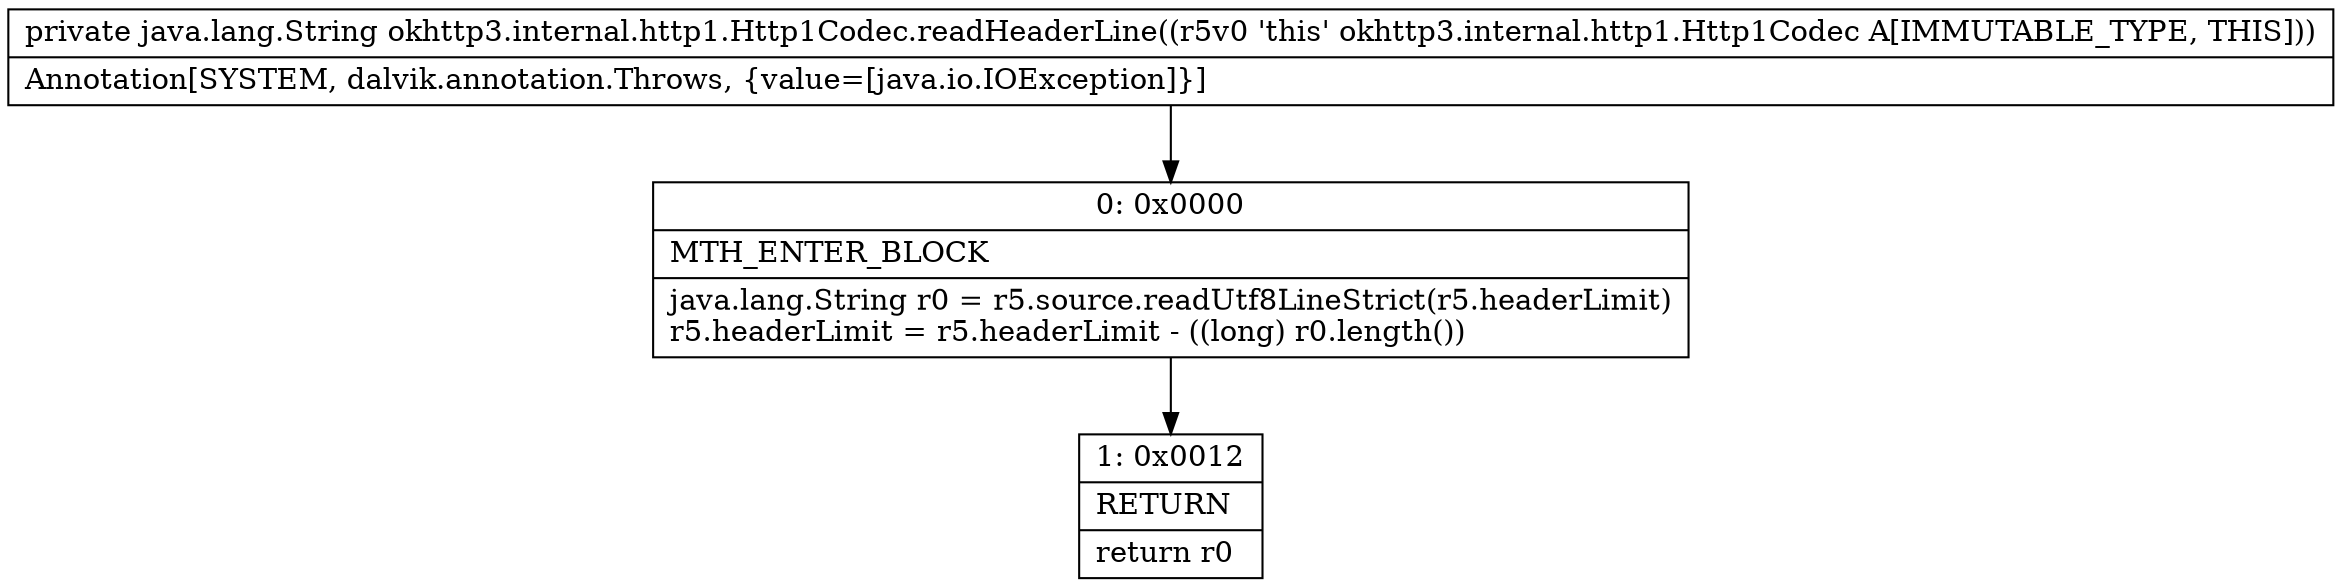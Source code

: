 digraph "CFG forokhttp3.internal.http1.Http1Codec.readHeaderLine()Ljava\/lang\/String;" {
Node_0 [shape=record,label="{0\:\ 0x0000|MTH_ENTER_BLOCK\l|java.lang.String r0 = r5.source.readUtf8LineStrict(r5.headerLimit)\lr5.headerLimit = r5.headerLimit \- ((long) r0.length())\l}"];
Node_1 [shape=record,label="{1\:\ 0x0012|RETURN\l|return r0\l}"];
MethodNode[shape=record,label="{private java.lang.String okhttp3.internal.http1.Http1Codec.readHeaderLine((r5v0 'this' okhttp3.internal.http1.Http1Codec A[IMMUTABLE_TYPE, THIS]))  | Annotation[SYSTEM, dalvik.annotation.Throws, \{value=[java.io.IOException]\}]\l}"];
MethodNode -> Node_0;
Node_0 -> Node_1;
}

